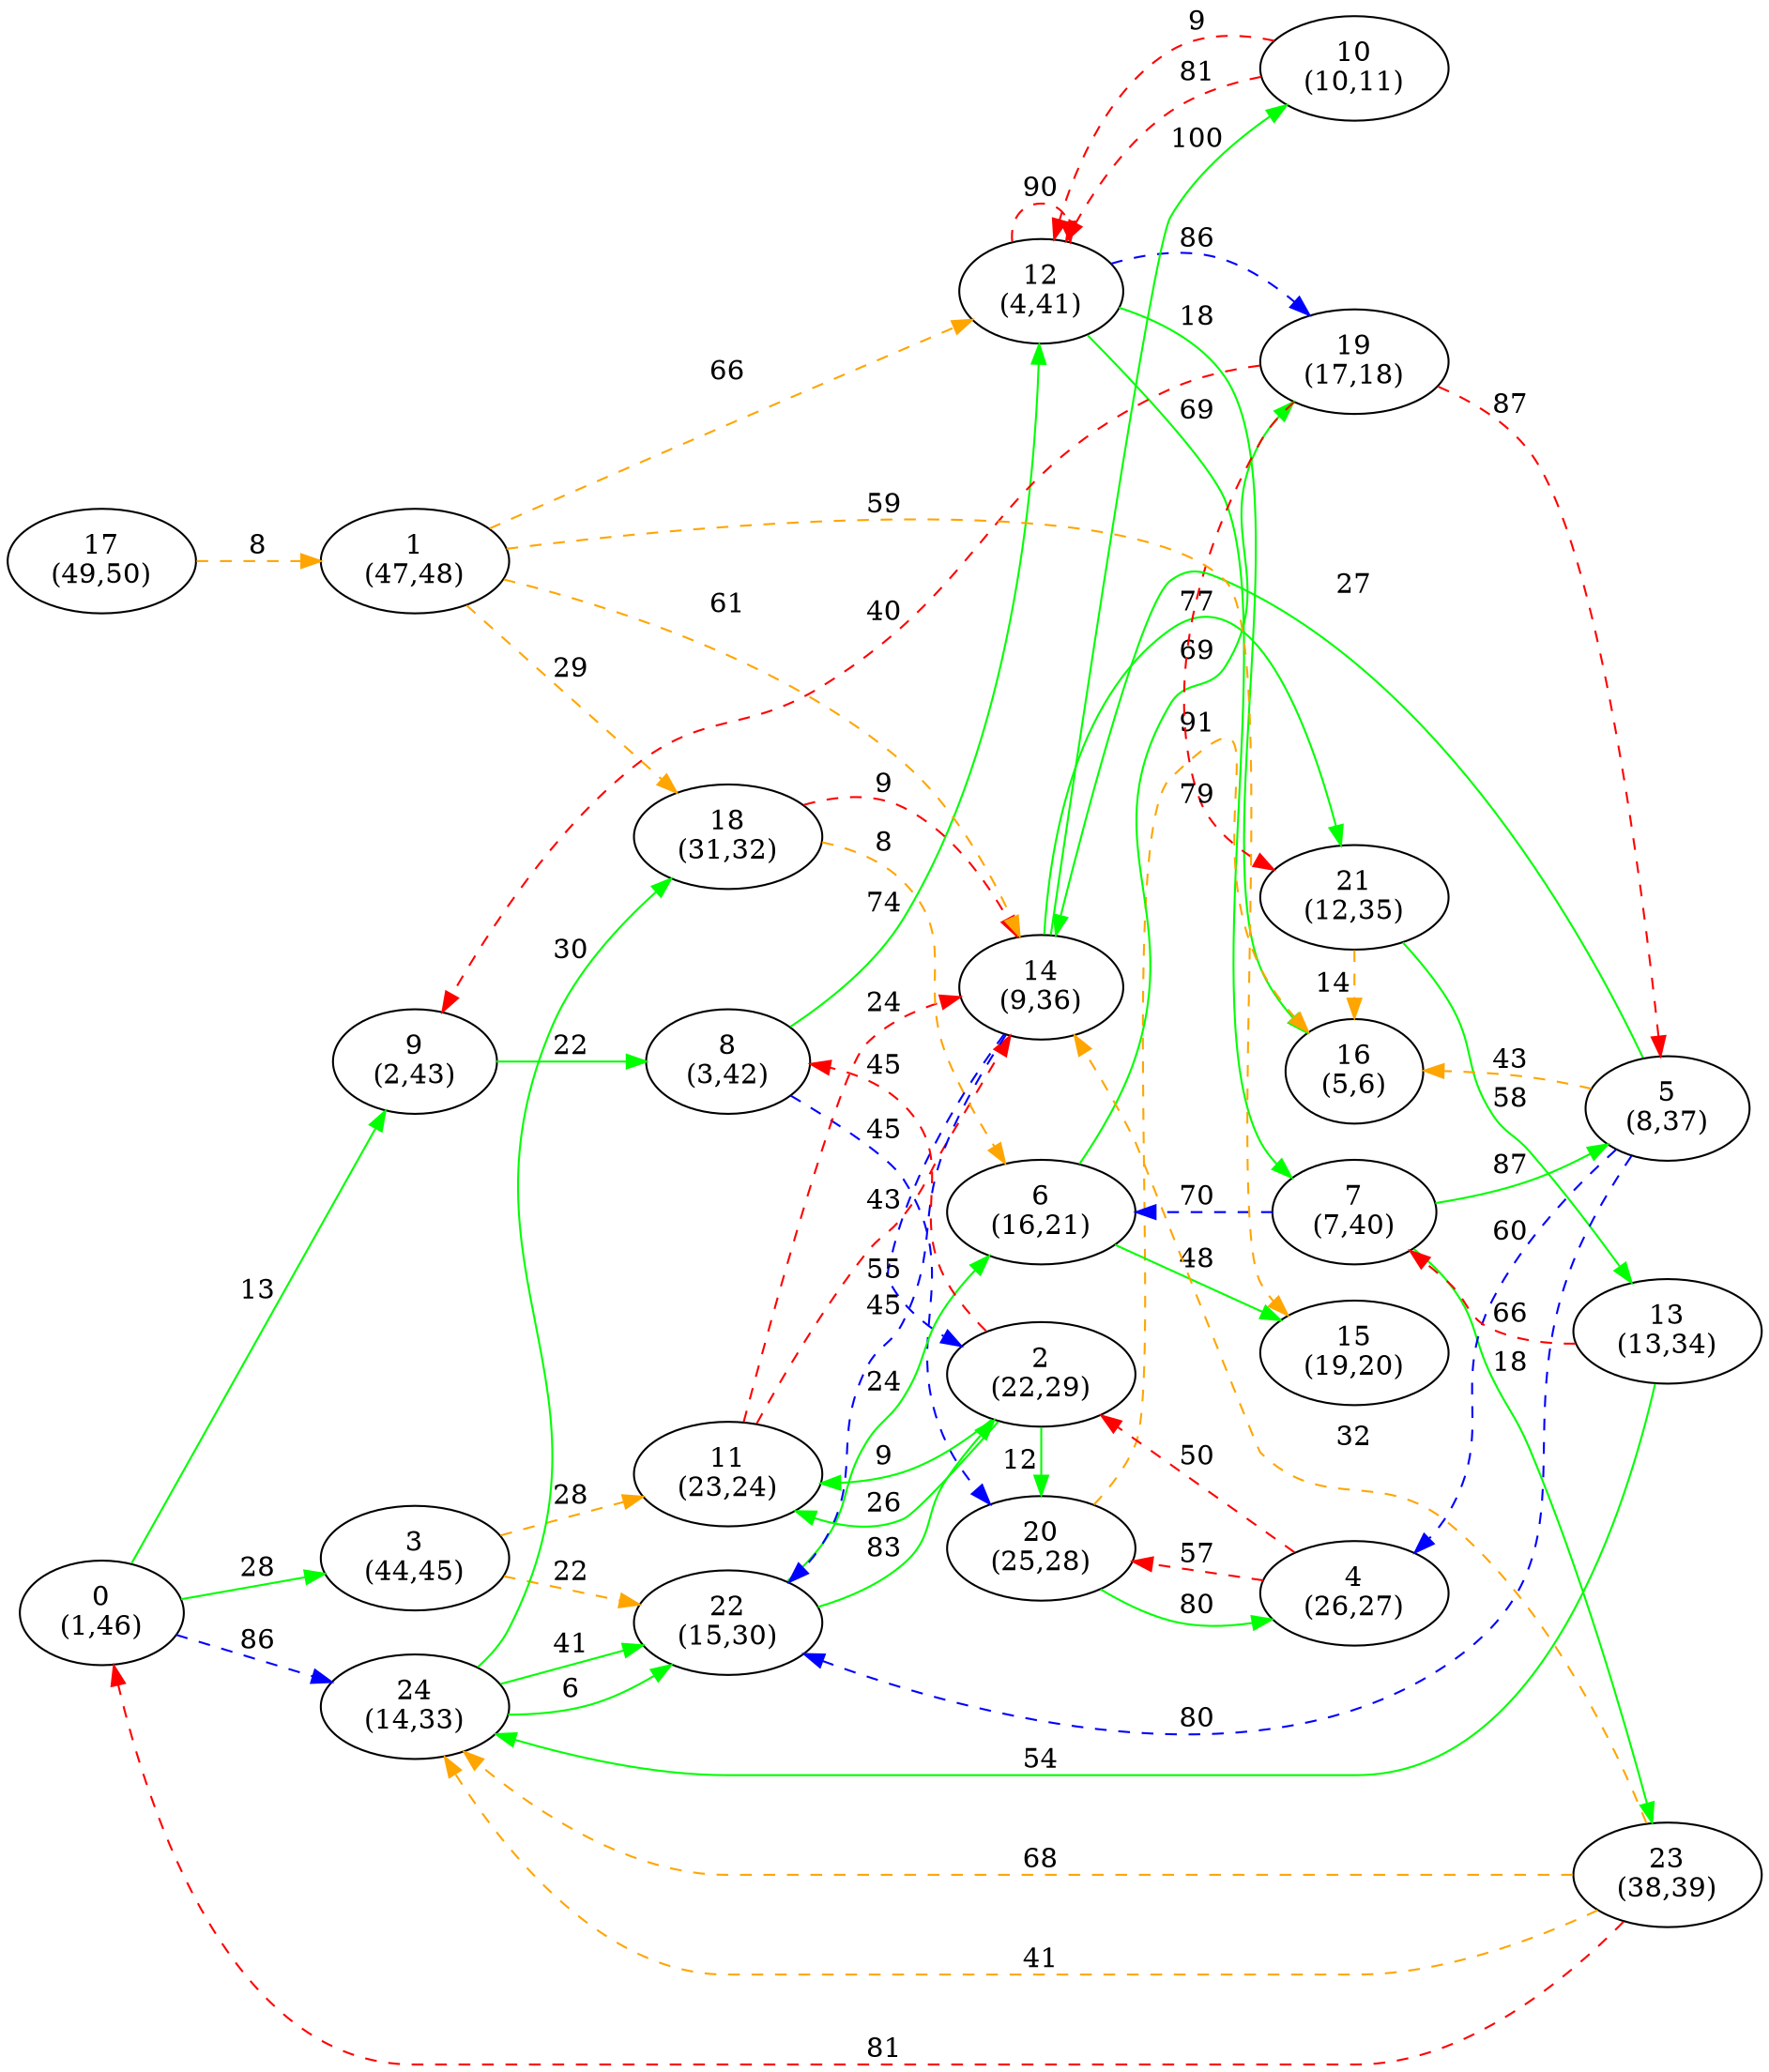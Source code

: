 digraph G {
ranksep = "equally";
rankdir = LR;
{rank = same; "0
(1,46)"; };
{rank = same; "9
(2,43)"; "3
(44,45)"; "24
(14,33)"; };
{rank = same; "8
(3,42)"; "11
(23,24)"; "22
(15,30)"; "18
(31,32)"; };
{rank = same; "12
(4,41)"; "20
(25,28)"; "14
(9,36)"; "6
(16,21)"; "2
(22,29)"; };
{rank = same; "16
(5,6)"; "7
(7,40)"; "19
(17,18)"; "4
(26,27)"; "10
(10,11)"; "21
(12,35)"; "15
(19,20)"; };
{rank = same; "5
(8,37)"; "23
(38,39)"; "13
(13,34)"; };
{rank = same; };
{rank = same; "1
(47,48)"; };
{rank = same; };
{rank = same; "17
(49,50)"; };
{rank = same; };
"0
(1,46)"->"9
(2,43)"[label="13" color = "green"];
"0
(1,46)"->"3
(44,45)"[label="28" color = "green"];
"0
(1,46)"->"24
(14,33)"[label="86" color = "blue" style = "dashed"];
"9
(2,43)"->"8
(3,42)"[label="22" color = "green"];
"3
(44,45)"->"11
(23,24)"[label="28" color = "orange" style = "dashed"];
"3
(44,45)"->"22
(15,30)"[label="22" color = "orange" style = "dashed"];
"24
(14,33)"->"22
(15,30)"[label="6" color = "green"];
"24
(14,33)"->"18
(31,32)"[label="30" color = "green"];
"24
(14,33)"->"22
(15,30)"[label="41" color = "green"];
"8
(3,42)"->"12
(4,41)"[label="74" color = "green"];
"8
(3,42)"->"20
(25,28)"[label="45" color = "blue" style = "dashed"];
"11
(23,24)"->"14
(9,36)"[label="24" color = "red" style = "dashed"];
"11
(23,24)"->"14
(9,36)"[label="43" color = "red" style = "dashed"];
"22
(15,30)"->"6
(16,21)"[label="24" color = "green"];
"22
(15,30)"->"2
(22,29)"[label="83" color = "green"];
"18
(31,32)"->"6
(16,21)"[label="8" color = "orange" style = "dashed"];
"18
(31,32)"->"14
(9,36)"[label="9" color = "red" style = "dashed"];
"12
(4,41)"->"16
(5,6)"[label="18" color = "green"];
"12
(4,41)"->"7
(7,40)"[label="69" color = "green"];
"12
(4,41)"->"12
(4,41)"[label="90" color = "red" style = "dashed"];
"12
(4,41)"->"19
(17,18)"[label="86" color = "blue" style = "dashed"];
"20
(25,28)"->"4
(26,27)"[label="80" color = "green"];
"20
(25,28)"->"16
(5,6)"[label="91" color = "orange" style = "dashed"];
"14
(9,36)"->"10
(10,11)"[label="100" color = "green"];
"14
(9,36)"->"21
(12,35)"[label="77" color = "green"];
"14
(9,36)"->"2
(22,29)"[label="55" color = "blue" style = "dashed"];
"14
(9,36)"->"22
(15,30)"[label="45" color = "blue" style = "dashed"];
"6
(16,21)"->"19
(17,18)"[label="69" color = "green"];
"6
(16,21)"->"15
(19,20)"[label="48" color = "green"];
"2
(22,29)"->"11
(23,24)"[label="9" color = "green"];
"2
(22,29)"->"20
(25,28)"[label="12" color = "green"];
"2
(22,29)"->"11
(23,24)"[label="26" color = "green"];
"2
(22,29)"->"8
(3,42)"[label="45" color = "red" style = "dashed"];
"16
(5,6)"
"7
(7,40)"->"5
(8,37)"[label="87" color = "green"];
"7
(7,40)"->"23
(38,39)"[label="18" color = "green"];
"7
(7,40)"->"6
(16,21)"[label="70" color = "blue" style = "dashed"];
"19
(17,18)"->"21
(12,35)"[label="79" color = "red" style = "dashed"];
"19
(17,18)"->"9
(2,43)"[label="40" color = "red" style = "dashed"];
"19
(17,18)"->"5
(8,37)"[label="87" color = "red" style = "dashed"];
"4
(26,27)"->"20
(25,28)"[label="57" color = "red" style = "dashed"];
"4
(26,27)"->"2
(22,29)"[label="50" color = "red" style = "dashed"];
"10
(10,11)"->"12
(4,41)"[label="81" color = "red" style = "dashed"];
"10
(10,11)"->"12
(4,41)"[label="9" color = "red" style = "dashed"];
"21
(12,35)"->"16
(5,6)"[label="14" color = "orange" style = "dashed"];
"21
(12,35)"->"13
(13,34)"[label="58" color = "green"];
"15
(19,20)"
"5
(8,37)"->"14
(9,36)"[label="27" color = "green"];
"5
(8,37)"->"4
(26,27)"[label="60" color = "blue" style = "dashed"];
"5
(8,37)"->"16
(5,6)"[label="43" color = "orange" style = "dashed"];
"5
(8,37)"->"22
(15,30)"[label="80" color = "blue" style = "dashed"];
"23
(38,39)"->"0
(1,46)"[label="81" color = "red" style = "dashed"];
"23
(38,39)"->"14
(9,36)"[label="32" color = "orange" style = "dashed"];
"23
(38,39)"->"24
(14,33)"[label="68" color = "orange" style = "dashed"];
"23
(38,39)"->"24
(14,33)"[label="41" color = "orange" style = "dashed"];
"13
(13,34)"->"7
(7,40)"[label="66" color = "red" style = "dashed"];
"13
(13,34)"->"24
(14,33)"[label="54" color = "green"];
"1
(47,48)"->"18
(31,32)"[label="29" color = "orange" style = "dashed"];
"1
(47,48)"->"15
(19,20)"[label="59" color = "orange" style = "dashed"];
"1
(47,48)"->"12
(4,41)"[label="66" color = "orange" style = "dashed"];
"1
(47,48)"->"14
(9,36)"[label="61" color = "orange" style = "dashed"];
"17
(49,50)"->"1
(47,48)"[label="8" color = "orange" style = "dashed"];
}
